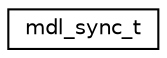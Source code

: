 digraph G
{
  edge [fontname="Helvetica",fontsize="10",labelfontname="Helvetica",labelfontsize="10"];
  node [fontname="Helvetica",fontsize="10",shape=record];
  rankdir="LR";
  Node1 [label="mdl_sync_t",height=0.2,width=0.4,color="black", fillcolor="white", style="filled",URL="$structmdl__sync__t.html"];
}

